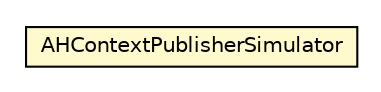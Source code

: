 #!/usr/local/bin/dot
#
# Class diagram 
# Generated by UMLGraph version R5_6-24-gf6e263 (http://www.umlgraph.org/)
#

digraph G {
	edge [fontname="Helvetica",fontsize=10,labelfontname="Helvetica",labelfontsize=10];
	node [fontname="Helvetica",fontsize=10,shape=plaintext];
	nodesep=0.25;
	ranksep=0.5;
	// org.universAAL.lddi.hw.simulator.activityhub.AHContextPublisherSimulator
	c1554221 [label=<<table title="org.universAAL.lddi.hw.simulator.activityhub.AHContextPublisherSimulator" border="0" cellborder="1" cellspacing="0" cellpadding="2" port="p" bgcolor="lemonChiffon" href="./AHContextPublisherSimulator.html">
		<tr><td><table border="0" cellspacing="0" cellpadding="1">
<tr><td align="center" balign="center"> AHContextPublisherSimulator </td></tr>
		</table></td></tr>
		</table>>, URL="./AHContextPublisherSimulator.html", fontname="Helvetica", fontcolor="black", fontsize=10.0];
}

